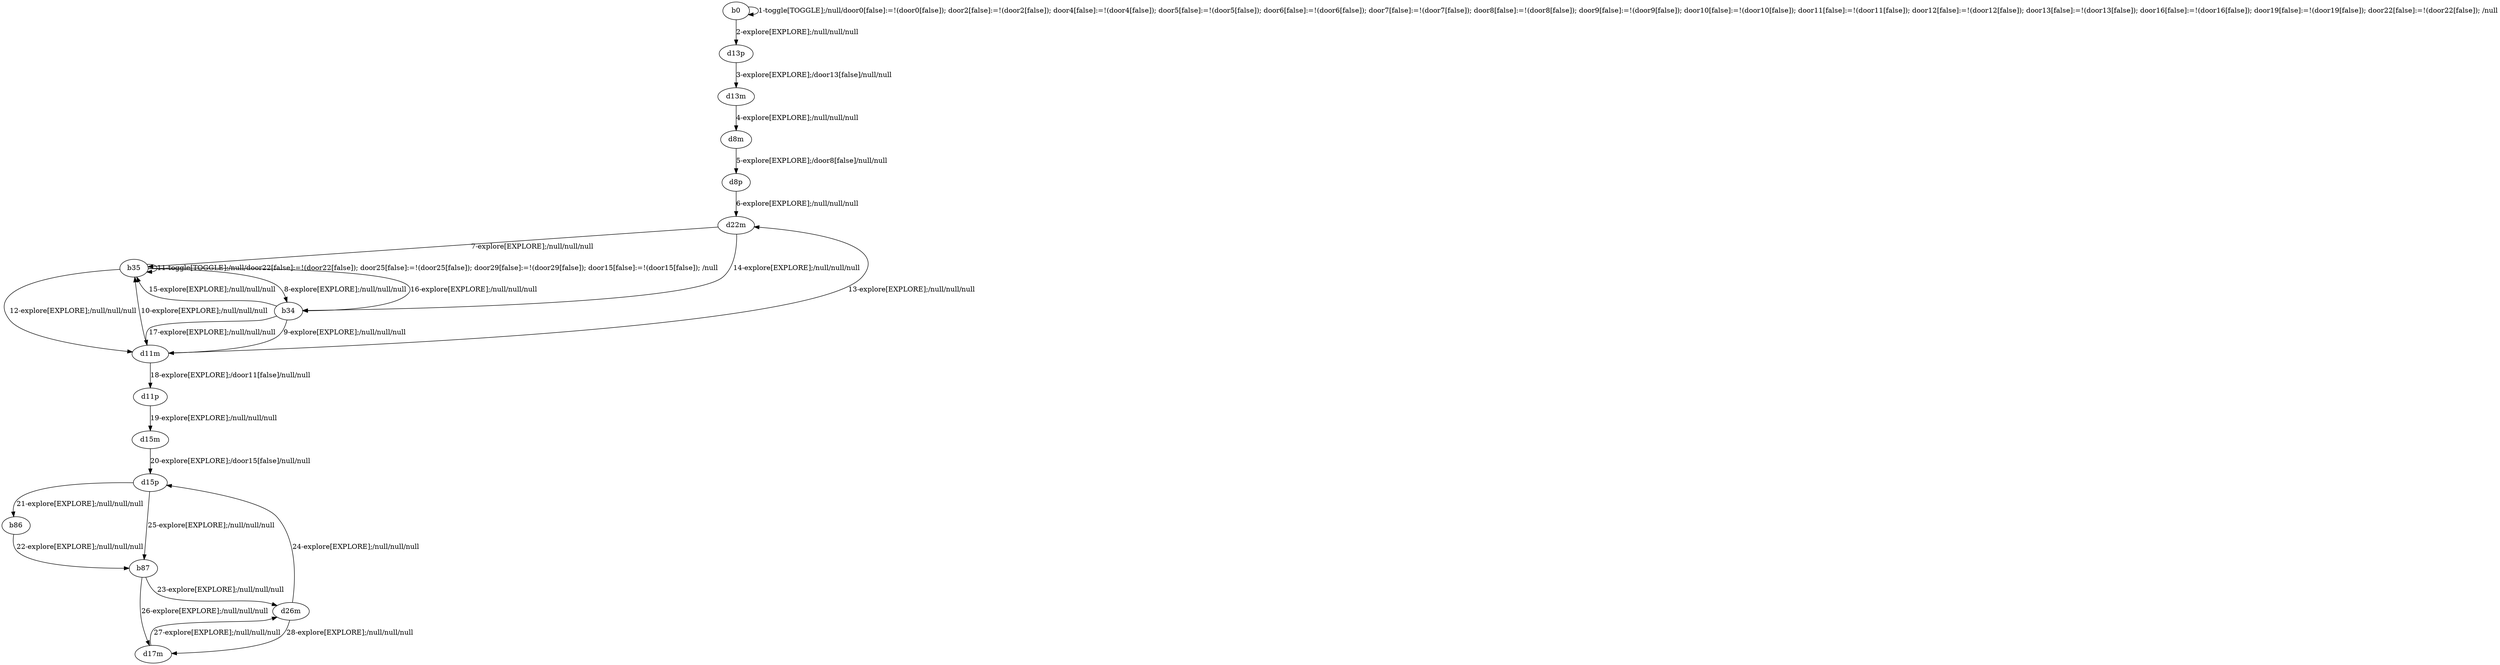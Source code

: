 # Total number of goals covered by this test: 1
# b86 --> b87

digraph g {
"b0" -> "b0" [label = "1-toggle[TOGGLE];/null/door0[false]:=!(door0[false]); door2[false]:=!(door2[false]); door4[false]:=!(door4[false]); door5[false]:=!(door5[false]); door6[false]:=!(door6[false]); door7[false]:=!(door7[false]); door8[false]:=!(door8[false]); door9[false]:=!(door9[false]); door10[false]:=!(door10[false]); door11[false]:=!(door11[false]); door12[false]:=!(door12[false]); door13[false]:=!(door13[false]); door16[false]:=!(door16[false]); door19[false]:=!(door19[false]); door22[false]:=!(door22[false]); /null"];
"b0" -> "d13p" [label = "2-explore[EXPLORE];/null/null/null"];
"d13p" -> "d13m" [label = "3-explore[EXPLORE];/door13[false]/null/null"];
"d13m" -> "d8m" [label = "4-explore[EXPLORE];/null/null/null"];
"d8m" -> "d8p" [label = "5-explore[EXPLORE];/door8[false]/null/null"];
"d8p" -> "d22m" [label = "6-explore[EXPLORE];/null/null/null"];
"d22m" -> "b35" [label = "7-explore[EXPLORE];/null/null/null"];
"b35" -> "b34" [label = "8-explore[EXPLORE];/null/null/null"];
"b34" -> "d11m" [label = "9-explore[EXPLORE];/null/null/null"];
"d11m" -> "b35" [label = "10-explore[EXPLORE];/null/null/null"];
"b35" -> "b35" [label = "11-toggle[TOGGLE];/null/door22[false]:=!(door22[false]); door25[false]:=!(door25[false]); door29[false]:=!(door29[false]); door15[false]:=!(door15[false]); /null"];
"b35" -> "d11m" [label = "12-explore[EXPLORE];/null/null/null"];
"d11m" -> "d22m" [label = "13-explore[EXPLORE];/null/null/null"];
"d22m" -> "b34" [label = "14-explore[EXPLORE];/null/null/null"];
"b34" -> "b35" [label = "15-explore[EXPLORE];/null/null/null"];
"b35" -> "b34" [label = "16-explore[EXPLORE];/null/null/null"];
"b34" -> "d11m" [label = "17-explore[EXPLORE];/null/null/null"];
"d11m" -> "d11p" [label = "18-explore[EXPLORE];/door11[false]/null/null"];
"d11p" -> "d15m" [label = "19-explore[EXPLORE];/null/null/null"];
"d15m" -> "d15p" [label = "20-explore[EXPLORE];/door15[false]/null/null"];
"d15p" -> "b86" [label = "21-explore[EXPLORE];/null/null/null"];
"b86" -> "b87" [label = "22-explore[EXPLORE];/null/null/null"];
"b87" -> "d26m" [label = "23-explore[EXPLORE];/null/null/null"];
"d26m" -> "d15p" [label = "24-explore[EXPLORE];/null/null/null"];
"d15p" -> "b87" [label = "25-explore[EXPLORE];/null/null/null"];
"b87" -> "d17m" [label = "26-explore[EXPLORE];/null/null/null"];
"d17m" -> "d26m" [label = "27-explore[EXPLORE];/null/null/null"];
"d26m" -> "d17m" [label = "28-explore[EXPLORE];/null/null/null"];
}